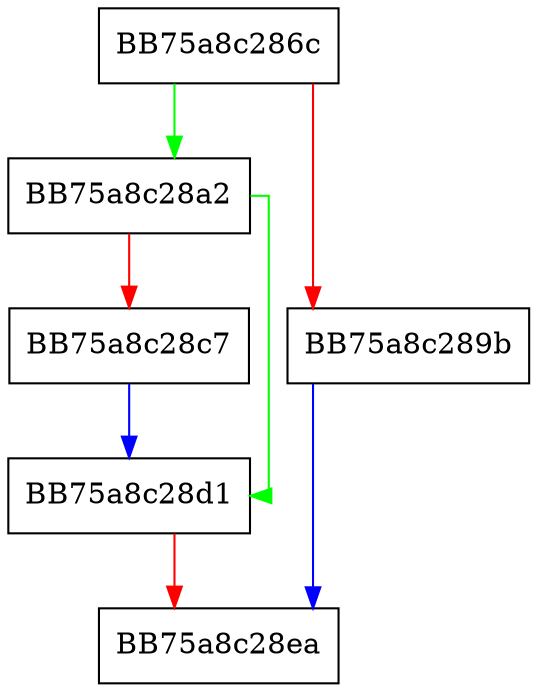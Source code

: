 digraph _FinalizeAndRunContinuations {
  node [shape="box"];
  graph [splines=ortho];
  BB75a8c286c -> BB75a8c28a2 [color="green"];
  BB75a8c286c -> BB75a8c289b [color="red"];
  BB75a8c289b -> BB75a8c28ea [color="blue"];
  BB75a8c28a2 -> BB75a8c28d1 [color="green"];
  BB75a8c28a2 -> BB75a8c28c7 [color="red"];
  BB75a8c28c7 -> BB75a8c28d1 [color="blue"];
  BB75a8c28d1 -> BB75a8c28ea [color="red"];
}